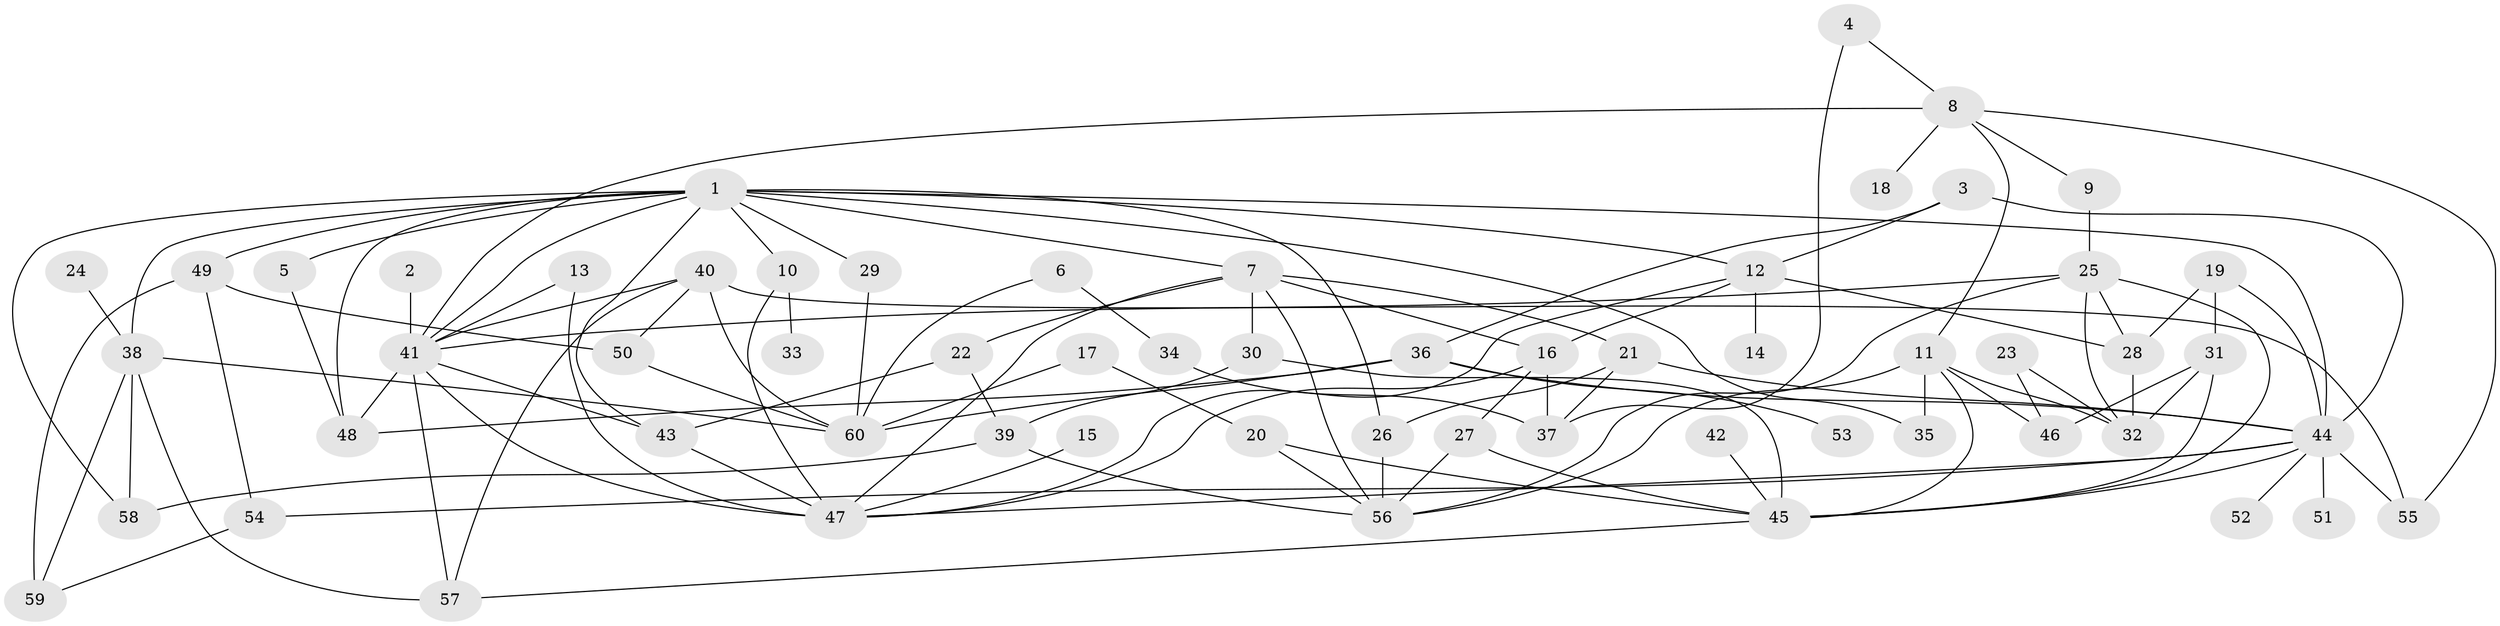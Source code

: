 // original degree distribution, {9: 0.008333333333333333, 6: 0.025, 3: 0.18333333333333332, 7: 0.016666666666666666, 8: 0.025, 5: 0.09166666666666666, 1: 0.18333333333333332, 4: 0.15833333333333333, 2: 0.30833333333333335}
// Generated by graph-tools (version 1.1) at 2025/25/03/09/25 03:25:31]
// undirected, 60 vertices, 116 edges
graph export_dot {
graph [start="1"]
  node [color=gray90,style=filled];
  1;
  2;
  3;
  4;
  5;
  6;
  7;
  8;
  9;
  10;
  11;
  12;
  13;
  14;
  15;
  16;
  17;
  18;
  19;
  20;
  21;
  22;
  23;
  24;
  25;
  26;
  27;
  28;
  29;
  30;
  31;
  32;
  33;
  34;
  35;
  36;
  37;
  38;
  39;
  40;
  41;
  42;
  43;
  44;
  45;
  46;
  47;
  48;
  49;
  50;
  51;
  52;
  53;
  54;
  55;
  56;
  57;
  58;
  59;
  60;
  1 -- 5 [weight=1.0];
  1 -- 7 [weight=1.0];
  1 -- 10 [weight=1.0];
  1 -- 12 [weight=1.0];
  1 -- 26 [weight=1.0];
  1 -- 29 [weight=1.0];
  1 -- 35 [weight=1.0];
  1 -- 38 [weight=1.0];
  1 -- 41 [weight=1.0];
  1 -- 43 [weight=1.0];
  1 -- 44 [weight=1.0];
  1 -- 48 [weight=1.0];
  1 -- 49 [weight=1.0];
  1 -- 58 [weight=1.0];
  2 -- 41 [weight=1.0];
  3 -- 12 [weight=1.0];
  3 -- 36 [weight=1.0];
  3 -- 44 [weight=1.0];
  4 -- 8 [weight=1.0];
  4 -- 37 [weight=1.0];
  5 -- 48 [weight=1.0];
  6 -- 34 [weight=1.0];
  6 -- 60 [weight=1.0];
  7 -- 16 [weight=1.0];
  7 -- 21 [weight=1.0];
  7 -- 22 [weight=1.0];
  7 -- 30 [weight=1.0];
  7 -- 47 [weight=1.0];
  7 -- 56 [weight=1.0];
  8 -- 9 [weight=1.0];
  8 -- 11 [weight=1.0];
  8 -- 18 [weight=1.0];
  8 -- 41 [weight=1.0];
  8 -- 55 [weight=1.0];
  9 -- 25 [weight=1.0];
  10 -- 33 [weight=1.0];
  10 -- 47 [weight=1.0];
  11 -- 32 [weight=1.0];
  11 -- 35 [weight=1.0];
  11 -- 45 [weight=1.0];
  11 -- 46 [weight=1.0];
  11 -- 56 [weight=1.0];
  12 -- 14 [weight=1.0];
  12 -- 16 [weight=1.0];
  12 -- 28 [weight=1.0];
  12 -- 47 [weight=1.0];
  13 -- 41 [weight=1.0];
  13 -- 47 [weight=1.0];
  15 -- 47 [weight=1.0];
  16 -- 27 [weight=1.0];
  16 -- 37 [weight=1.0];
  16 -- 47 [weight=1.0];
  17 -- 20 [weight=1.0];
  17 -- 60 [weight=1.0];
  19 -- 28 [weight=1.0];
  19 -- 31 [weight=1.0];
  19 -- 44 [weight=1.0];
  20 -- 45 [weight=1.0];
  20 -- 56 [weight=1.0];
  21 -- 26 [weight=1.0];
  21 -- 37 [weight=1.0];
  21 -- 44 [weight=1.0];
  22 -- 39 [weight=1.0];
  22 -- 43 [weight=2.0];
  23 -- 32 [weight=1.0];
  23 -- 46 [weight=1.0];
  24 -- 38 [weight=1.0];
  25 -- 28 [weight=1.0];
  25 -- 32 [weight=1.0];
  25 -- 41 [weight=1.0];
  25 -- 45 [weight=1.0];
  25 -- 56 [weight=1.0];
  26 -- 56 [weight=1.0];
  27 -- 45 [weight=1.0];
  27 -- 56 [weight=1.0];
  28 -- 32 [weight=1.0];
  29 -- 60 [weight=1.0];
  30 -- 39 [weight=1.0];
  30 -- 45 [weight=1.0];
  31 -- 32 [weight=1.0];
  31 -- 45 [weight=1.0];
  31 -- 46 [weight=1.0];
  34 -- 37 [weight=1.0];
  36 -- 44 [weight=1.0];
  36 -- 48 [weight=1.0];
  36 -- 53 [weight=1.0];
  36 -- 60 [weight=1.0];
  38 -- 57 [weight=1.0];
  38 -- 58 [weight=1.0];
  38 -- 59 [weight=1.0];
  38 -- 60 [weight=1.0];
  39 -- 56 [weight=1.0];
  39 -- 58 [weight=1.0];
  40 -- 41 [weight=2.0];
  40 -- 50 [weight=1.0];
  40 -- 55 [weight=1.0];
  40 -- 57 [weight=1.0];
  40 -- 60 [weight=1.0];
  41 -- 43 [weight=1.0];
  41 -- 47 [weight=2.0];
  41 -- 48 [weight=1.0];
  41 -- 57 [weight=1.0];
  42 -- 45 [weight=1.0];
  43 -- 47 [weight=1.0];
  44 -- 45 [weight=1.0];
  44 -- 47 [weight=1.0];
  44 -- 51 [weight=1.0];
  44 -- 52 [weight=1.0];
  44 -- 54 [weight=1.0];
  44 -- 55 [weight=1.0];
  45 -- 57 [weight=1.0];
  49 -- 50 [weight=1.0];
  49 -- 54 [weight=1.0];
  49 -- 59 [weight=1.0];
  50 -- 60 [weight=1.0];
  54 -- 59 [weight=1.0];
}
